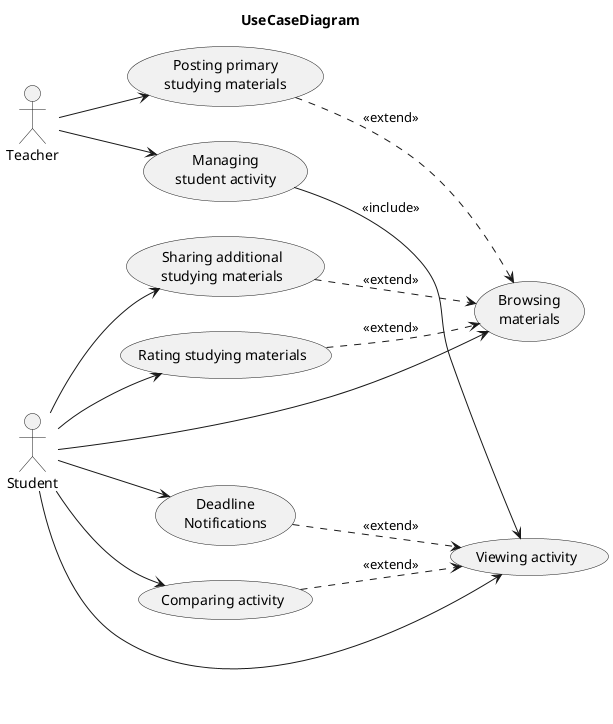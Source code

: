 @startuml USE CASE DIAGRAM
Title UseCaseDiagram

left to right direction

actor Teacher
actor Student

usecase UC1 as "Posting primary\nstudying materials"
usecase UC2 as "Sharing additional\nstudying materials"
usecase UC3 as "Rating studying materials"
usecase UC4 as "Browsing\nmaterials"
usecase UC5 as "Managing\nstudent activity"
usecase UC6 as "Viewing activity"
usecase UC7 as "Comparing activity"
usecase UC8 as "Deadline\nNotifications"

Teacher  --> UC1
Teacher  --> UC5

Student  --> UC2
Student  --> UC3
Student  --> UC4
Student  --> UC6
Student  --> UC7
Student  --> UC8

UC1 ..> UC4 : <<extend>>
UC2 ..> UC4 : <<extend>>
UC3 ..> UC4 : <<extend>>

UC7 ..> UC6 : <<extend>>
UC8 ..> UC6 : <<extend>>
UC5 --> UC6 : <<include>>

@enduml